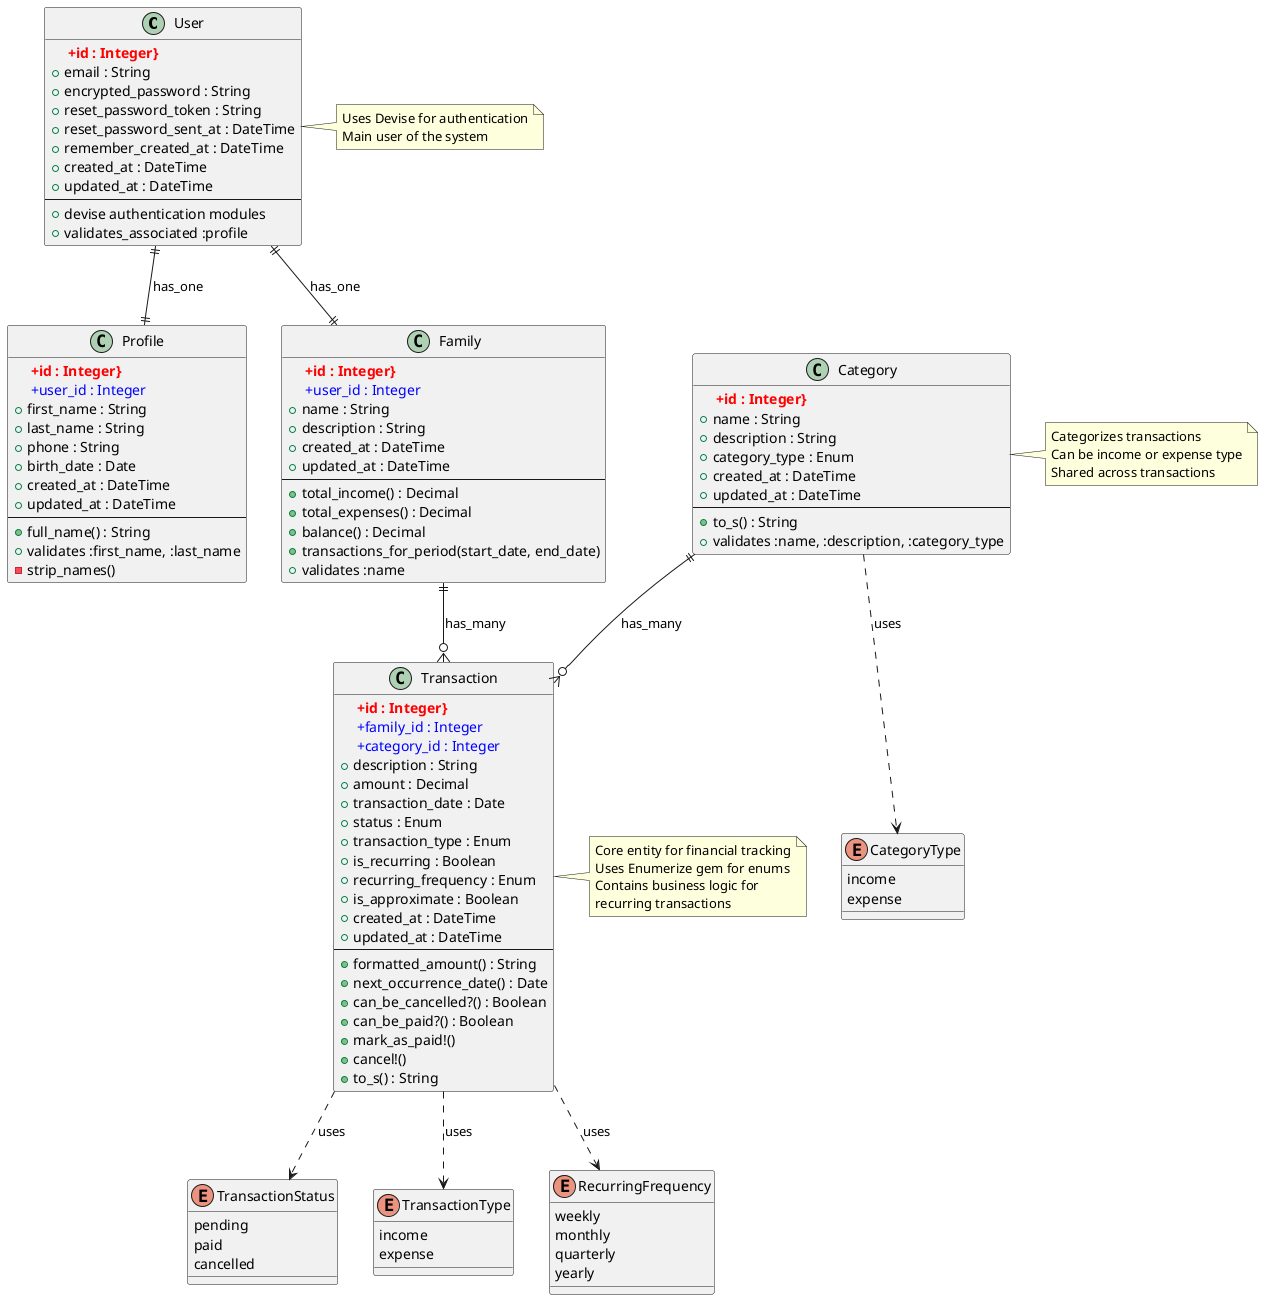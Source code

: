 @startuml Family Budget - Class Diagram

!define PRIMARY_KEY <b><color:red>
!define FOREIGN_KEY <color:blue>

class User {
  PRIMARY_KEY +id : Integer}
  +email : String
  +encrypted_password : String
  +reset_password_token : String
  +reset_password_sent_at : DateTime
  +remember_created_at : DateTime
  +created_at : DateTime
  +updated_at : DateTime
  --
  +devise authentication modules
  +validates_associated :profile
}

class Profile {
  PRIMARY_KEY +id : Integer}
  FOREIGN_KEY +user_id : Integer
  +first_name : String
  +last_name : String
  +phone : String
  +birth_date : Date
  +created_at : DateTime
  +updated_at : DateTime
  --
  +full_name() : String
  +validates :first_name, :last_name
  -strip_names()
}

class Family {
  PRIMARY_KEY +id : Integer}
  FOREIGN_KEY +user_id : Integer
  +name : String
  +description : String
  +created_at : DateTime
  +updated_at : DateTime
  --
  +total_income() : Decimal
  +total_expenses() : Decimal
  +balance() : Decimal
  +transactions_for_period(start_date, end_date)
  +validates :name
}

class Transaction {
  PRIMARY_KEY +id : Integer}
  FOREIGN_KEY +family_id : Integer
  FOREIGN_KEY +category_id : Integer
  +description : String
  +amount : Decimal
  +transaction_date : Date
  +status : Enum
  +transaction_type : Enum
  +is_recurring : Boolean
  +recurring_frequency : Enum
  +is_approximate : Boolean
  +created_at : DateTime
  +updated_at : DateTime
  --
  +formatted_amount() : String
  +next_occurrence_date() : Date
  +can_be_cancelled?() : Boolean
  +can_be_paid?() : Boolean
  +mark_as_paid!()
  +cancel!()
  +to_s() : String
}

class Category {
  PRIMARY_KEY +id : Integer}
  +name : String
  +description : String
  +category_type : Enum
  +created_at : DateTime
  +updated_at : DateTime
  --
  +to_s() : String
  +validates :name, :description, :category_type
}

enum TransactionStatus {
  pending
  paid
  cancelled
}

enum TransactionType {
  income
  expense
}

enum RecurringFrequency {
  weekly
  monthly
  quarterly
  yearly
}

enum CategoryType {
  income
  expense
}

' Relationships
User ||--|| Profile : has_one
User ||--|| Family : has_one
Family ||--o{ Transaction : has_many
Category ||--o{ Transaction : has_many

' Dependencies
Transaction ..> TransactionStatus : uses
Transaction ..> TransactionType : uses
Transaction ..> RecurringFrequency : uses
Category ..> CategoryType : uses

' Notes
note right of User
  Uses Devise for authentication
  Main user of the system
end note

note right of Transaction
  Core entity for financial tracking
  Uses Enumerize gem for enums
  Contains business logic for
  recurring transactions
end note

note right of Category
  Categorizes transactions
  Can be income or expense type
  Shared across transactions
end note

@enduml
